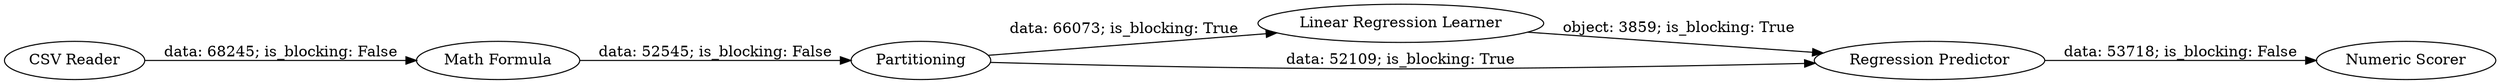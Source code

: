 digraph {
	"2036399132765042656_1" [label="CSV Reader"]
	"2036399132765042656_14" [label="Math Formula"]
	"2036399132765042656_7" [label="Numeric Scorer"]
	"2036399132765042656_4" [label="Linear Regression Learner"]
	"2036399132765042656_3" [label=Partitioning]
	"2036399132765042656_6" [label="Regression Predictor"]
	"2036399132765042656_3" -> "2036399132765042656_4" [label="data: 66073; is_blocking: True"]
	"2036399132765042656_1" -> "2036399132765042656_14" [label="data: 68245; is_blocking: False"]
	"2036399132765042656_3" -> "2036399132765042656_6" [label="data: 52109; is_blocking: True"]
	"2036399132765042656_14" -> "2036399132765042656_3" [label="data: 52545; is_blocking: False"]
	"2036399132765042656_6" -> "2036399132765042656_7" [label="data: 53718; is_blocking: False"]
	"2036399132765042656_4" -> "2036399132765042656_6" [label="object: 3859; is_blocking: True"]
	rankdir=LR
}
